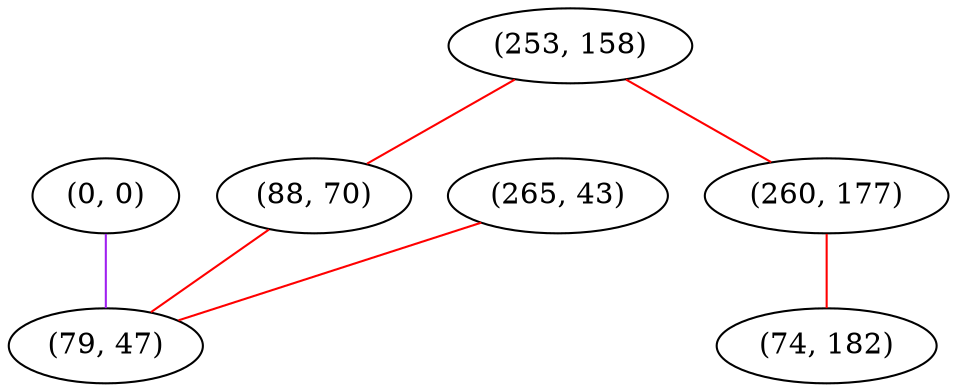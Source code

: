 graph "" {
"(0, 0)";
"(253, 158)";
"(88, 70)";
"(260, 177)";
"(265, 43)";
"(74, 182)";
"(79, 47)";
"(0, 0)" -- "(79, 47)"  [color=purple, key=0, weight=4];
"(253, 158)" -- "(88, 70)"  [color=red, key=0, weight=1];
"(253, 158)" -- "(260, 177)"  [color=red, key=0, weight=1];
"(88, 70)" -- "(79, 47)"  [color=red, key=0, weight=1];
"(260, 177)" -- "(74, 182)"  [color=red, key=0, weight=1];
"(265, 43)" -- "(79, 47)"  [color=red, key=0, weight=1];
}

